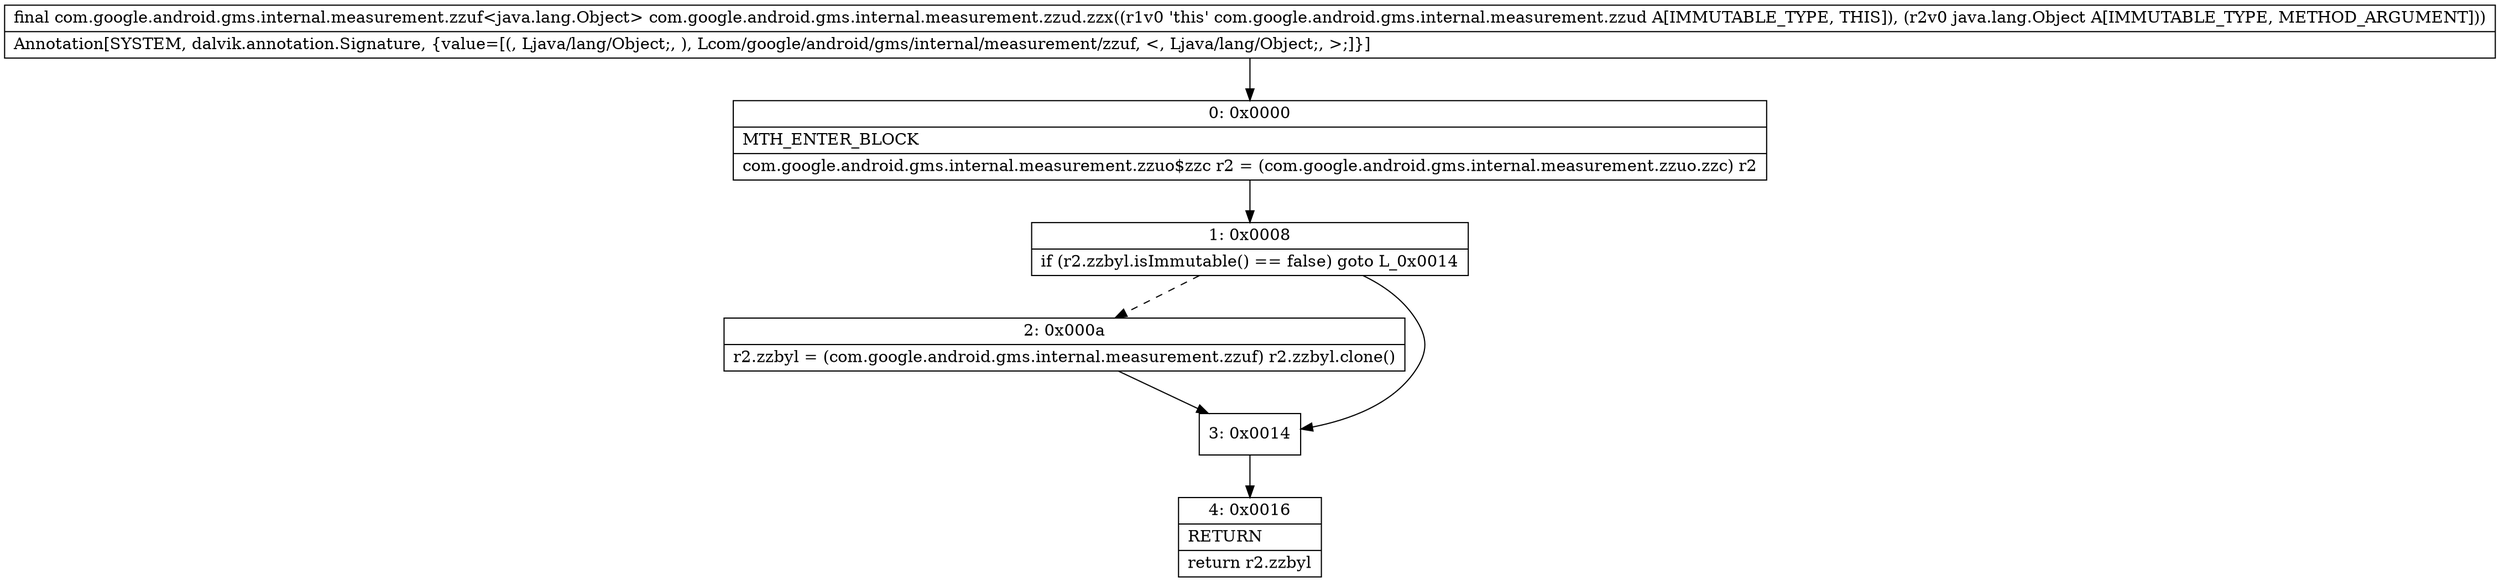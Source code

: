 digraph "CFG forcom.google.android.gms.internal.measurement.zzud.zzx(Ljava\/lang\/Object;)Lcom\/google\/android\/gms\/internal\/measurement\/zzuf;" {
Node_0 [shape=record,label="{0\:\ 0x0000|MTH_ENTER_BLOCK\l|com.google.android.gms.internal.measurement.zzuo$zzc r2 = (com.google.android.gms.internal.measurement.zzuo.zzc) r2\l}"];
Node_1 [shape=record,label="{1\:\ 0x0008|if (r2.zzbyl.isImmutable() == false) goto L_0x0014\l}"];
Node_2 [shape=record,label="{2\:\ 0x000a|r2.zzbyl = (com.google.android.gms.internal.measurement.zzuf) r2.zzbyl.clone()\l}"];
Node_3 [shape=record,label="{3\:\ 0x0014}"];
Node_4 [shape=record,label="{4\:\ 0x0016|RETURN\l|return r2.zzbyl\l}"];
MethodNode[shape=record,label="{final com.google.android.gms.internal.measurement.zzuf\<java.lang.Object\> com.google.android.gms.internal.measurement.zzud.zzx((r1v0 'this' com.google.android.gms.internal.measurement.zzud A[IMMUTABLE_TYPE, THIS]), (r2v0 java.lang.Object A[IMMUTABLE_TYPE, METHOD_ARGUMENT]))  | Annotation[SYSTEM, dalvik.annotation.Signature, \{value=[(, Ljava\/lang\/Object;, ), Lcom\/google\/android\/gms\/internal\/measurement\/zzuf, \<, Ljava\/lang\/Object;, \>;]\}]\l}"];
MethodNode -> Node_0;
Node_0 -> Node_1;
Node_1 -> Node_2[style=dashed];
Node_1 -> Node_3;
Node_2 -> Node_3;
Node_3 -> Node_4;
}

